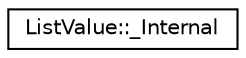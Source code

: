 digraph "类继承关系图"
{
 // LATEX_PDF_SIZE
  edge [fontname="Helvetica",fontsize="10",labelfontname="Helvetica",labelfontsize="10"];
  node [fontname="Helvetica",fontsize="10",shape=record];
  rankdir="LR";
  Node0 [label="ListValue::_Internal",height=0.2,width=0.4,color="black", fillcolor="white", style="filled",URL="$classListValue_1_1__Internal.html",tooltip=" "];
}
